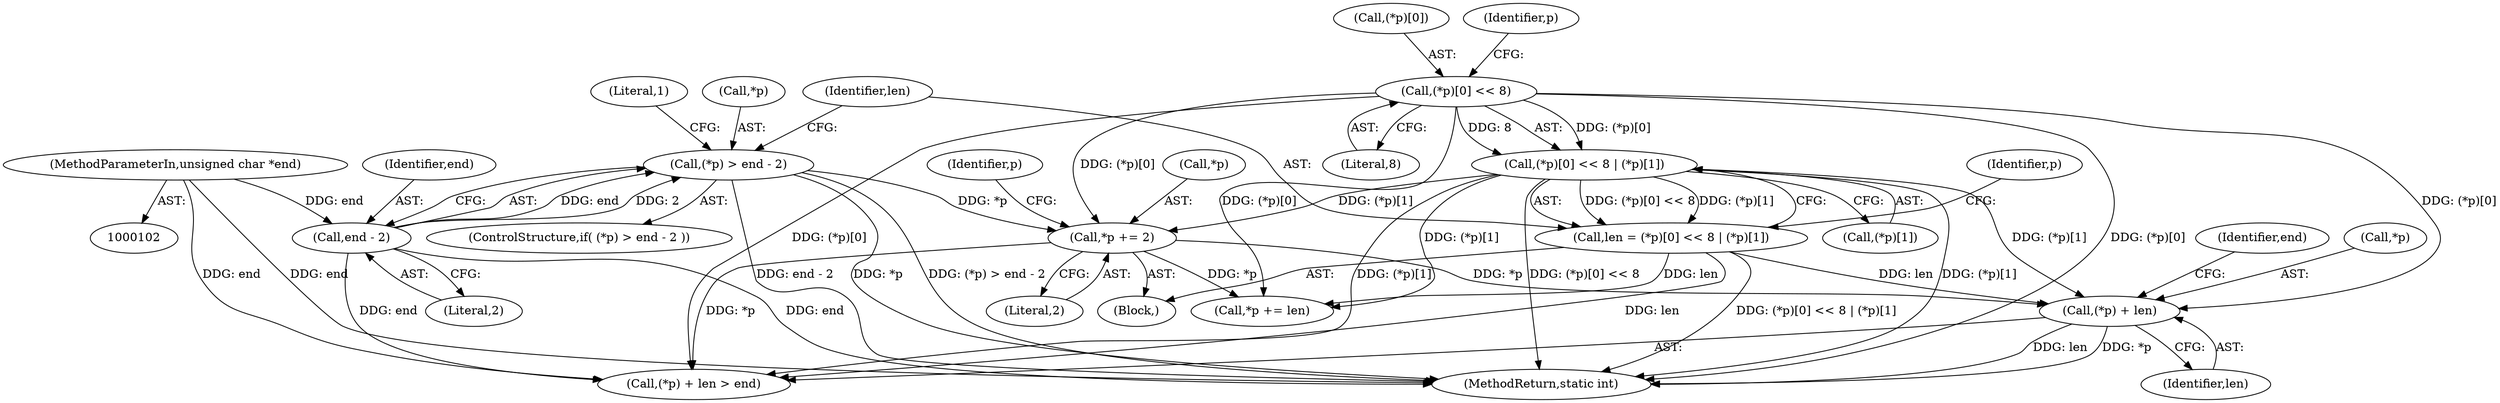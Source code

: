 digraph "1_mbedtls_5224a7544c95552553e2e6be0b4a789956a6464e@pointer" {
"1000147" [label="(Call,(*p) + len)"];
"1000141" [label="(Call,*p += 2)"];
"1000116" [label="(Call,(*p) > end - 2)"];
"1000119" [label="(Call,end - 2)"];
"1000105" [label="(MethodParameterIn,unsigned char *end)"];
"1000131" [label="(Call,(*p)[0] << 8)"];
"1000130" [label="(Call,(*p)[0] << 8 | (*p)[1])"];
"1000128" [label="(Call,len = (*p)[0] << 8 | (*p)[1])"];
"1000149" [label="(Identifier,p)"];
"1000141" [label="(Call,*p += 2)"];
"1000137" [label="(Call,(*p)[1])"];
"1000146" [label="(Call,(*p) + len > end)"];
"1000150" [label="(Identifier,len)"];
"1000144" [label="(Literal,2)"];
"1000136" [label="(Literal,8)"];
"1000158" [label="(Call,*p += len)"];
"1000106" [label="(Block,)"];
"1000151" [label="(Identifier,end)"];
"1000129" [label="(Identifier,len)"];
"1000167" [label="(MethodReturn,static int)"];
"1000119" [label="(Call,end - 2)"];
"1000124" [label="(Literal,1)"];
"1000148" [label="(Call,*p)"];
"1000147" [label="(Call,(*p) + len)"];
"1000117" [label="(Call,*p)"];
"1000142" [label="(Call,*p)"];
"1000130" [label="(Call,(*p)[0] << 8 | (*p)[1])"];
"1000120" [label="(Identifier,end)"];
"1000121" [label="(Literal,2)"];
"1000115" [label="(ControlStructure,if( (*p) > end - 2 ))"];
"1000132" [label="(Call,(*p)[0])"];
"1000143" [label="(Identifier,p)"];
"1000116" [label="(Call,(*p) > end - 2)"];
"1000139" [label="(Identifier,p)"];
"1000128" [label="(Call,len = (*p)[0] << 8 | (*p)[1])"];
"1000105" [label="(MethodParameterIn,unsigned char *end)"];
"1000131" [label="(Call,(*p)[0] << 8)"];
"1000147" -> "1000146"  [label="AST: "];
"1000147" -> "1000150"  [label="CFG: "];
"1000148" -> "1000147"  [label="AST: "];
"1000150" -> "1000147"  [label="AST: "];
"1000151" -> "1000147"  [label="CFG: "];
"1000147" -> "1000167"  [label="DDG: *p"];
"1000147" -> "1000167"  [label="DDG: len"];
"1000141" -> "1000147"  [label="DDG: *p"];
"1000131" -> "1000147"  [label="DDG: (*p)[0]"];
"1000130" -> "1000147"  [label="DDG: (*p)[1]"];
"1000128" -> "1000147"  [label="DDG: len"];
"1000141" -> "1000106"  [label="AST: "];
"1000141" -> "1000144"  [label="CFG: "];
"1000142" -> "1000141"  [label="AST: "];
"1000144" -> "1000141"  [label="AST: "];
"1000149" -> "1000141"  [label="CFG: "];
"1000116" -> "1000141"  [label="DDG: *p"];
"1000131" -> "1000141"  [label="DDG: (*p)[0]"];
"1000130" -> "1000141"  [label="DDG: (*p)[1]"];
"1000141" -> "1000146"  [label="DDG: *p"];
"1000141" -> "1000158"  [label="DDG: *p"];
"1000116" -> "1000115"  [label="AST: "];
"1000116" -> "1000119"  [label="CFG: "];
"1000117" -> "1000116"  [label="AST: "];
"1000119" -> "1000116"  [label="AST: "];
"1000124" -> "1000116"  [label="CFG: "];
"1000129" -> "1000116"  [label="CFG: "];
"1000116" -> "1000167"  [label="DDG: end - 2"];
"1000116" -> "1000167"  [label="DDG: *p"];
"1000116" -> "1000167"  [label="DDG: (*p) > end - 2"];
"1000119" -> "1000116"  [label="DDG: end"];
"1000119" -> "1000116"  [label="DDG: 2"];
"1000119" -> "1000121"  [label="CFG: "];
"1000120" -> "1000119"  [label="AST: "];
"1000121" -> "1000119"  [label="AST: "];
"1000119" -> "1000167"  [label="DDG: end"];
"1000105" -> "1000119"  [label="DDG: end"];
"1000119" -> "1000146"  [label="DDG: end"];
"1000105" -> "1000102"  [label="AST: "];
"1000105" -> "1000167"  [label="DDG: end"];
"1000105" -> "1000146"  [label="DDG: end"];
"1000131" -> "1000130"  [label="AST: "];
"1000131" -> "1000136"  [label="CFG: "];
"1000132" -> "1000131"  [label="AST: "];
"1000136" -> "1000131"  [label="AST: "];
"1000139" -> "1000131"  [label="CFG: "];
"1000131" -> "1000167"  [label="DDG: (*p)[0]"];
"1000131" -> "1000130"  [label="DDG: (*p)[0]"];
"1000131" -> "1000130"  [label="DDG: 8"];
"1000131" -> "1000146"  [label="DDG: (*p)[0]"];
"1000131" -> "1000158"  [label="DDG: (*p)[0]"];
"1000130" -> "1000128"  [label="AST: "];
"1000130" -> "1000137"  [label="CFG: "];
"1000137" -> "1000130"  [label="AST: "];
"1000128" -> "1000130"  [label="CFG: "];
"1000130" -> "1000167"  [label="DDG: (*p)[0] << 8"];
"1000130" -> "1000167"  [label="DDG: (*p)[1]"];
"1000130" -> "1000128"  [label="DDG: (*p)[0] << 8"];
"1000130" -> "1000128"  [label="DDG: (*p)[1]"];
"1000130" -> "1000146"  [label="DDG: (*p)[1]"];
"1000130" -> "1000158"  [label="DDG: (*p)[1]"];
"1000128" -> "1000106"  [label="AST: "];
"1000129" -> "1000128"  [label="AST: "];
"1000143" -> "1000128"  [label="CFG: "];
"1000128" -> "1000167"  [label="DDG: (*p)[0] << 8 | (*p)[1]"];
"1000128" -> "1000146"  [label="DDG: len"];
"1000128" -> "1000158"  [label="DDG: len"];
}
